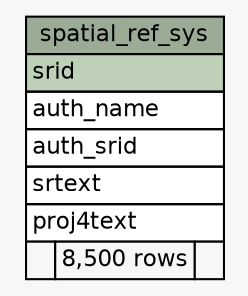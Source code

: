 // dot 2.43.0 on Linux 6.5.0-15-generic
// SchemaSpy rev Unknown
digraph "spatial_ref_sys" {
  graph [
    rankdir="RL"
    bgcolor="#f7f7f7"
    nodesep="0.18"
    ranksep="0.46"
    fontname="Helvetica"
    fontsize="11"
  ];
  node [
    fontname="Helvetica"
    fontsize="11"
    shape="plaintext"
  ];
  edge [
    arrowsize="0.8"
  ];
  "spatial_ref_sys" [
    label=<
    <TABLE BORDER="0" CELLBORDER="1" CELLSPACING="0" BGCOLOR="#ffffff">
      <TR><TD COLSPAN="3" BGCOLOR="#9bab96" ALIGN="CENTER">spatial_ref_sys</TD></TR>
      <TR><TD PORT="srid" COLSPAN="3" BGCOLOR="#bed1b8" ALIGN="LEFT">srid</TD></TR>
      <TR><TD PORT="auth_name" COLSPAN="3" ALIGN="LEFT">auth_name</TD></TR>
      <TR><TD PORT="auth_srid" COLSPAN="3" ALIGN="LEFT">auth_srid</TD></TR>
      <TR><TD PORT="srtext" COLSPAN="3" ALIGN="LEFT">srtext</TD></TR>
      <TR><TD PORT="proj4text" COLSPAN="3" ALIGN="LEFT">proj4text</TD></TR>
      <TR><TD ALIGN="LEFT" BGCOLOR="#f7f7f7">  </TD><TD ALIGN="RIGHT" BGCOLOR="#f7f7f7">8,500 rows</TD><TD ALIGN="RIGHT" BGCOLOR="#f7f7f7">  </TD></TR>
    </TABLE>>
    URL="tables/spatial_ref_sys.html"
    tooltip="spatial_ref_sys"
  ];
}
